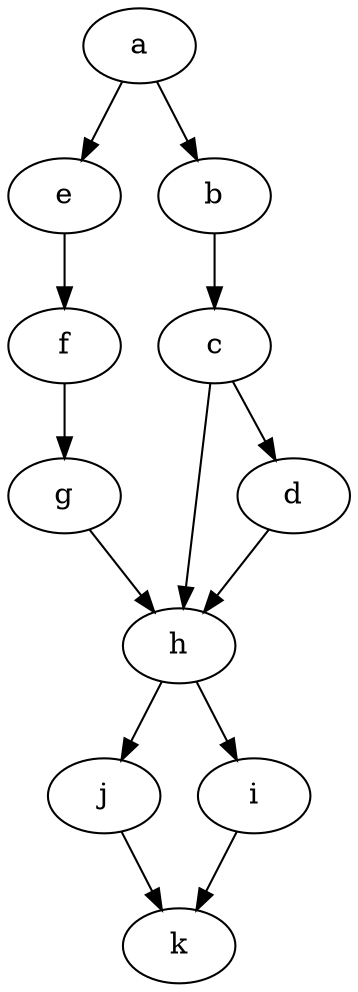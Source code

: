 digraph {
    a -> e;
    a -> b;
    b -> c;
    c -> h;
    c -> d;
    d -> h;
    e -> f;
    f -> g;
    g -> h;
    h -> j;
    h -> i;
    i -> k;
    j -> k;
}